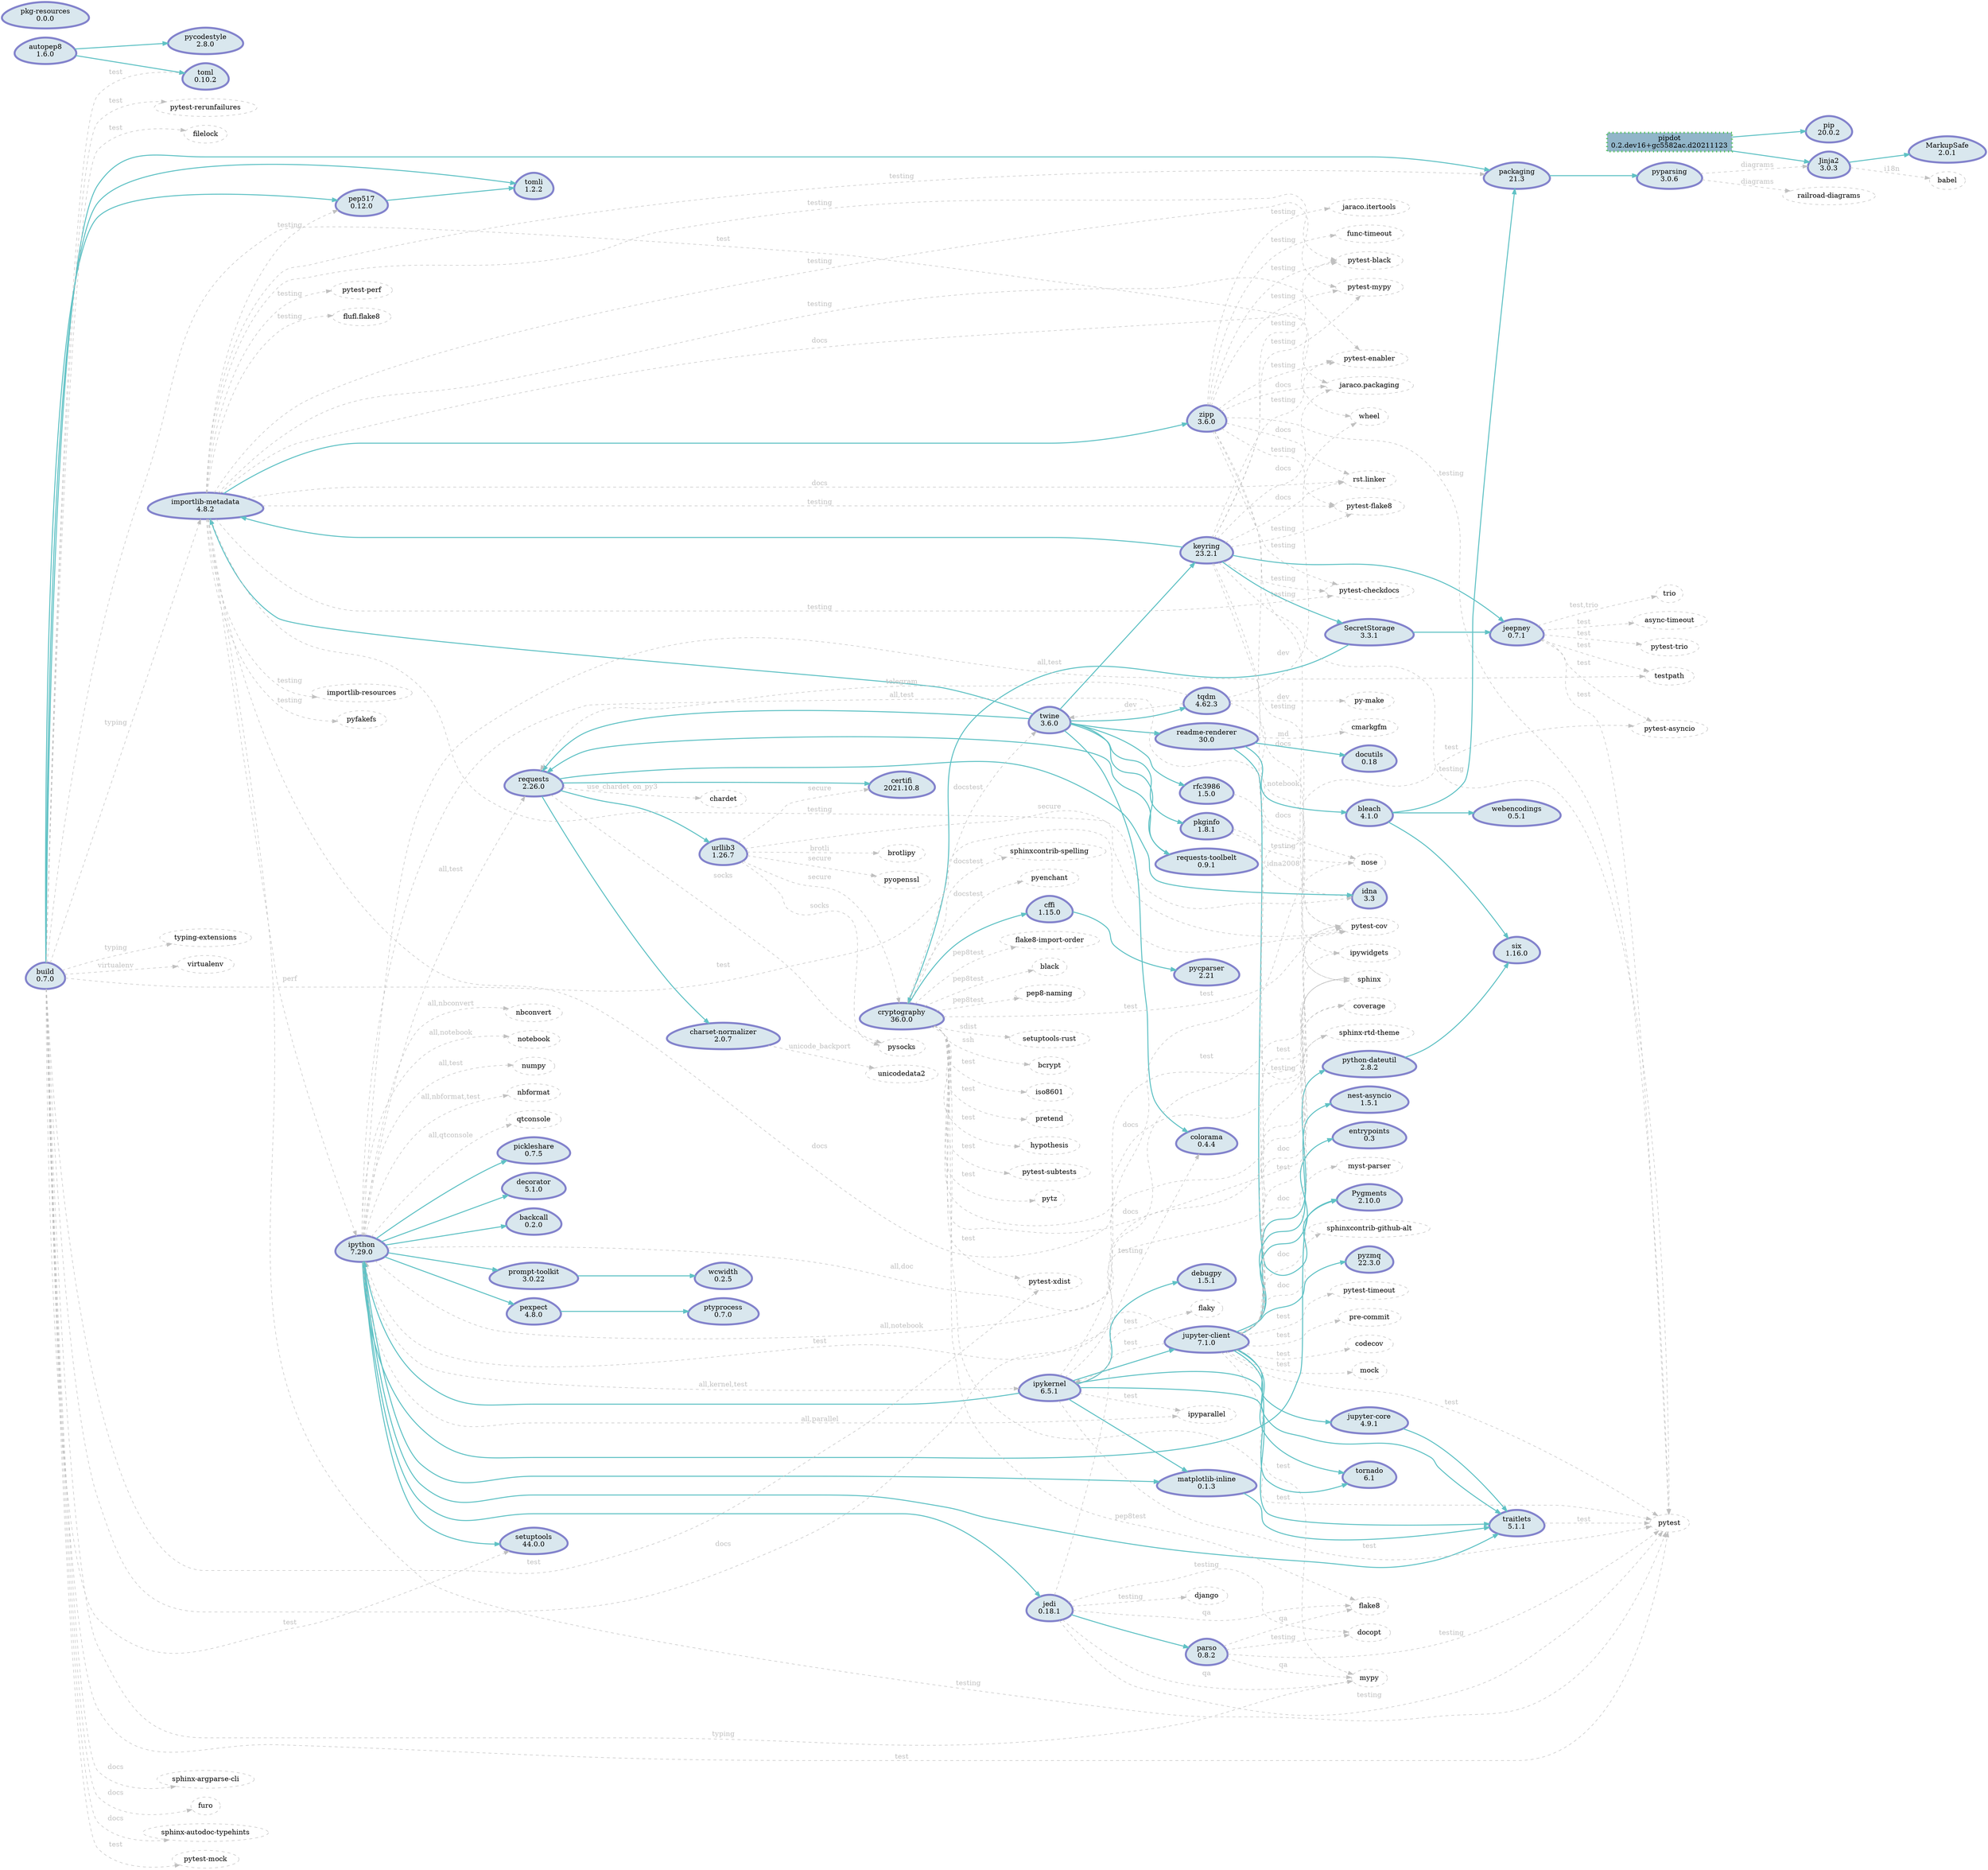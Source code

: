 digraph {
    rankdir = "LR";

    node [color=grey, style=dashed]
    edge [color="#61c2c5", style="filled,setlinewidth(2)"]

subgraph {
        node [
            shape=box,
            color="#51bf5b",
            fillcolor="#91b5c9",
            style="dotted,filled,setlinewidth(4)"
        ];
        "pipdot" [
            label="pipdot\n0.2.dev16+gc5582ac.d20211123"
        ];
    }

    subgraph {
        node [
            shape=egg,
            color="#8383cc",
            fillcolor="#d9e7ee",
            style="filled,setlinewidth(4)"
        ];
        "zipp" [
            label="zipp\n3.6.0"
        ];
        "webencodings" [
            label="webencodings\n0.5.1"
        ];
        "wcwidth" [
            label="wcwidth\n0.2.5"
        ];
        "urllib3" [
            label="urllib3\n1.26.7"
        ];
        "twine" [
            label="twine\n3.6.0"
        ];
        "traitlets" [
            label="traitlets\n5.1.1"
        ];
        "tqdm" [
            label="tqdm\n4.62.3"
        ];
        "tornado" [
            label="tornado\n6.1"
        ];
        "tomli" [
            label="tomli\n1.2.2"
        ];
        "toml" [
            label="toml\n0.10.2"
        ];
        "six" [
            label="six\n1.16.0"
        ];
        "setuptools" [
            label="setuptools\n44.0.0"
        ];
        "secretstorage" [
            label="SecretStorage\n3.3.1"
        ];
        "rfc3986" [
            label="rfc3986\n1.5.0"
        ];
        "requests" [
            label="requests\n2.26.0"
        ];
        "requests-toolbelt" [
            label="requests-toolbelt\n0.9.1"
        ];
        "readme-renderer" [
            label="readme-renderer\n30.0"
        ];
        "pyzmq" [
            label="pyzmq\n22.3.0"
        ];
        "python-dateutil" [
            label="python-dateutil\n2.8.2"
        ];
        "pyparsing" [
            label="pyparsing\n3.0.6"
        ];
        "pygments" [
            label="Pygments\n2.10.0"
        ];
        "pycparser" [
            label="pycparser\n2.21"
        ];
        "pycodestyle" [
            label="pycodestyle\n2.8.0"
        ];
        "ptyprocess" [
            label="ptyprocess\n0.7.0"
        ];
        "prompt-toolkit" [
            label="prompt-toolkit\n3.0.22"
        ];
        "pkginfo" [
            label="pkginfo\n1.8.1"
        ];
        "pkg-resources" [
            label="pkg-resources\n0.0.0"
        ];
        "pip" [
            label="pip\n20.0.2"
        ];
        "pickleshare" [
            label="pickleshare\n0.7.5"
        ];
        "pexpect" [
            label="pexpect\n4.8.0"
        ];
        "pep517" [
            label="pep517\n0.12.0"
        ];
        "parso" [
            label="parso\n0.8.2"
        ];
        "packaging" [
            label="packaging\n21.3"
        ];
        "nest-asyncio" [
            label="nest-asyncio\n1.5.1"
        ];
        "matplotlib-inline" [
            label="matplotlib-inline\n0.1.3"
        ];
        "markupsafe" [
            label="MarkupSafe\n2.0.1"
        ];
        "keyring" [
            label="keyring\n23.2.1"
        ];
        "jupyter-core" [
            label="jupyter-core\n4.9.1"
        ];
        "jupyter-client" [
            label="jupyter-client\n7.1.0"
        ];
        "jinja2" [
            label="Jinja2\n3.0.3"
        ];
        "jeepney" [
            label="jeepney\n0.7.1"
        ];
        "jedi" [
            label="jedi\n0.18.1"
        ];
        "ipython" [
            label="ipython\n7.29.0"
        ];
        "ipykernel" [
            label="ipykernel\n6.5.1"
        ];
        "importlib-metadata" [
            label="importlib-metadata\n4.8.2"
        ];
        "idna" [
            label="idna\n3.3"
        ];
        "entrypoints" [
            label="entrypoints\n0.3"
        ];
        "docutils" [
            label="docutils\n0.18"
        ];
        "decorator" [
            label="decorator\n5.1.0"
        ];
        "debugpy" [
            label="debugpy\n1.5.1"
        ];
        "cryptography" [
            label="cryptography\n36.0.0"
        ];
        "colorama" [
            label="colorama\n0.4.4"
        ];
        "charset-normalizer" [
            label="charset-normalizer\n2.0.7"
        ];
        "cffi" [
            label="cffi\n1.15.0"
        ];
        "certifi" [
            label="certifi\n2021.10.8"
        ];
        "build" [
            label="build\n0.7.0"
        ];
        "bleach" [
            label="bleach\n4.1.0"
        ];
        "backcall" [
            label="backcall\n0.2.0"
        ];
        "autopep8" [
            label="autopep8\n1.6.0"
        ];
    }

    subgraph {
        node [
            shape=polygon,
            color="#61c2c5",
            fillcolor="#d9e7ee",
            style="filled,setlinewidth(4)"
        ];
    }

    subgraph {
        node [
            shape=septagon,
            color="#e27dd6ff",
            fillcolor="#d9e7ee",
            style="filled,setlinewidth(4)"
        ];
    }

    subgraph {
        node [
            shape=octagon,
            color="#e27dd6ff",
            fillcolor="#d9e7ee",
            style="filled,setlinewidth(4)"
        ];
    }


    "zipp" -> "jaraco.packaging" [
        color=grey,
        style=dashed,
        label="docs",
        fontcolor=grey
    ];
    "zipp" -> "sphinx" [
        color=grey,
        style=dashed,
        label="docs",
        fontcolor=grey
    ];
    "zipp" -> "rst.linker" [
        color=grey,
        style=dashed,
        label="docs",
        fontcolor=grey
    ];
    "zipp" -> "jaraco.itertools" [
        color=grey,
        style=dashed,
        label="testing",
        fontcolor=grey
    ];
    "zipp" -> "pytest-checkdocs" [
        color=grey,
        style=dashed,
        label="testing",
        fontcolor=grey
    ];
    "zipp" -> "pytest-cov" [
        color=grey,
        style=dashed,
        label="testing",
        fontcolor=grey
    ];
    "zipp" -> "pytest" [
        color=grey,
        style=dashed,
        label="testing",
        fontcolor=grey
    ];
    "zipp" -> "pytest-mypy" [
        color=grey,
        style=dashed,
        label="testing",
        fontcolor=grey
    ];
    "zipp" -> "pytest-flake8" [
        color=grey,
        style=dashed,
        label="testing",
        fontcolor=grey
    ];
    "zipp" -> "func-timeout" [
        color=grey,
        style=dashed,
        label="testing",
        fontcolor=grey
    ];
    "zipp" -> "pytest-enabler" [
        color=grey,
        style=dashed,
        label="testing",
        fontcolor=grey
    ];
    "zipp" -> "pytest-black" [
        color=grey,
        style=dashed,
        label="testing",
        fontcolor=grey
    ];
    "urllib3" -> "brotlipy" [
        color=grey,
        style=dashed,
        label="brotli",
        fontcolor=grey
    ];
    "urllib3" -> "certifi" [
        color=grey,
        style=dashed,
        label="secure",
        fontcolor=grey
    ];
    "urllib3" -> "pyopenssl" [
        color=grey,
        style=dashed,
        label="secure",
        fontcolor=grey
    ];
    "urllib3" -> "cryptography" [
        color=grey,
        style=dashed,
        label="secure",
        fontcolor=grey
    ];
    "urllib3" -> "idna" [
        color=grey,
        style=dashed,
        label="secure",
        fontcolor=grey
    ];
    "urllib3" -> "pysocks" [
        color=grey,
        style=dashed,
        label="socks",
        fontcolor=grey
    ];
    "twine" -> "colorama" [
    ];
    "twine" -> "rfc3986" [
    ];
    "twine" -> "keyring" [
    ];
    "twine" -> "tqdm" [
    ];
    "twine" -> "requests-toolbelt" [
    ];
    "twine" -> "pkginfo" [
    ];
    "twine" -> "readme-renderer" [
    ];
    "twine" -> "requests" [
    ];
    "twine" -> "importlib-metadata" [
    ];
    "traitlets" -> "pytest" [
        color=grey,
        style=dashed,
        label="test",
        fontcolor=grey
    ];
    "tqdm" -> "py-make" [
        color=grey,
        style=dashed,
        label="dev",
        fontcolor=grey
    ];
    "tqdm" -> "wheel" [
        color=grey,
        style=dashed,
        label="dev",
        fontcolor=grey
    ];
    "tqdm" -> "twine" [
        color=grey,
        style=dashed,
        label="dev",
        fontcolor=grey
    ];
    "tqdm" -> "ipywidgets" [
        color=grey,
        style=dashed,
        label="notebook",
        fontcolor=grey
    ];
    "tqdm" -> "requests" [
        color=grey,
        style=dashed,
        label="telegram",
        fontcolor=grey
    ];
    "secretstorage" -> "jeepney" [
    ];
    "secretstorage" -> "cryptography" [
    ];
    "rfc3986" -> "idna" [
        color=grey,
        style=dashed,
        label="idna2008",
        fontcolor=grey
    ];
    "requests" -> "urllib3" [
    ];
    "requests" -> "idna" [
    ];
    "requests" -> "charset-normalizer" [
    ];
    "requests" -> "certifi" [
    ];
    "requests" -> "pysocks" [
        color=grey,
        style=dashed,
        label="socks",
        fontcolor=grey
    ];
    "requests" -> "chardet" [
        color=grey,
        style=dashed,
        label="use_chardet_on_py3",
        fontcolor=grey
    ];
    "requests-toolbelt" -> "requests" [
    ];
    "readme-renderer" -> "docutils" [
    ];
    "readme-renderer" -> "pygments" [
    ];
    "readme-renderer" -> "bleach" [
    ];
    "readme-renderer" -> "cmarkgfm" [
        color=grey,
        style=dashed,
        label="md",
        fontcolor=grey
    ];
    "python-dateutil" -> "six" [
    ];
    "pyparsing" -> "jinja2" [
        color=grey,
        style=dashed,
        label="diagrams",
        fontcolor=grey
    ];
    "pyparsing" -> "railroad-diagrams" [
        color=grey,
        style=dashed,
        label="diagrams",
        fontcolor=grey
    ];
    "prompt-toolkit" -> "wcwidth" [
    ];
    "pkginfo" -> "coverage" [
        color=grey,
        style=dashed,
        label="testing",
        fontcolor=grey
    ];
    "pkginfo" -> "nose" [
        color=grey,
        style=dashed,
        label="testing",
        fontcolor=grey
    ];
    "pexpect" -> "ptyprocess" [
    ];
    "pep517" -> "tomli" [
    ];
    "parso" -> "mypy" [
        color=grey,
        style=dashed,
        label="qa",
        fontcolor=grey
    ];
    "parso" -> "flake8" [
        color=grey,
        style=dashed,
        label="qa",
        fontcolor=grey
    ];
    "parso" -> "docopt" [
        color=grey,
        style=dashed,
        label="testing",
        fontcolor=grey
    ];
    "parso" -> "pytest" [
        color=grey,
        style=dashed,
        label="testing",
        fontcolor=grey
    ];
    "packaging" -> "pyparsing" [
    ];
    "matplotlib-inline" -> "traitlets" [
    ];
    "keyring" -> "secretstorage" [
    ];
    "keyring" -> "jeepney" [
    ];
    "keyring" -> "importlib-metadata" [
    ];
    "keyring" -> "jaraco.packaging" [
        color=grey,
        style=dashed,
        label="docs",
        fontcolor=grey
    ];
    "keyring" -> "sphinx" [
        color=grey,
        style=dashed,
        label="docs",
        fontcolor=grey
    ];
    "keyring" -> "rst.linker" [
        color=grey,
        style=dashed,
        label="docs",
        fontcolor=grey
    ];
    "keyring" -> "pytest-checkdocs" [
        color=grey,
        style=dashed,
        label="testing",
        fontcolor=grey
    ];
    "keyring" -> "pytest-cov" [
        color=grey,
        style=dashed,
        label="testing",
        fontcolor=grey
    ];
    "keyring" -> "pytest" [
        color=grey,
        style=dashed,
        label="testing",
        fontcolor=grey
    ];
    "keyring" -> "pytest-mypy" [
        color=grey,
        style=dashed,
        label="testing",
        fontcolor=grey
    ];
    "keyring" -> "pytest-flake8" [
        color=grey,
        style=dashed,
        label="testing",
        fontcolor=grey
    ];
    "keyring" -> "pytest-enabler" [
        color=grey,
        style=dashed,
        label="testing",
        fontcolor=grey
    ];
    "keyring" -> "pytest-black" [
        color=grey,
        style=dashed,
        label="testing",
        fontcolor=grey
    ];
    "jupyter-core" -> "traitlets" [
    ];
    "jupyter-client" -> "nest-asyncio" [
    ];
    "jupyter-client" -> "traitlets" [
    ];
    "jupyter-client" -> "pyzmq" [
    ];
    "jupyter-client" -> "jupyter-core" [
    ];
    "jupyter-client" -> "entrypoints" [
    ];
    "jupyter-client" -> "python-dateutil" [
    ];
    "jupyter-client" -> "tornado" [
    ];
    "jupyter-client" -> "sphinx-rtd-theme" [
        color=grey,
        style=dashed,
        label="doc",
        fontcolor=grey
    ];
    "jupyter-client" -> "myst-parser" [
        color=grey,
        style=dashed,
        label="doc",
        fontcolor=grey
    ];
    "jupyter-client" -> "sphinx" [
        color=grey,
        style=dashed,
        label="doc",
        fontcolor=grey
    ];
    "jupyter-client" -> "sphinxcontrib-github-alt" [
        color=grey,
        style=dashed,
        label="doc",
        fontcolor=grey
    ];
    "jupyter-client" -> "mypy" [
        color=grey,
        style=dashed,
        label="test",
        fontcolor=grey
    ];
    "jupyter-client" -> "ipykernel" [
        color=grey,
        style=dashed,
        label="test",
        fontcolor=grey
    ];
    "jupyter-client" -> "pytest" [
        color=grey,
        style=dashed,
        label="test",
        fontcolor=grey
    ];
    "jupyter-client" -> "pytest-timeout" [
        color=grey,
        style=dashed,
        label="test",
        fontcolor=grey
    ];
    "jupyter-client" -> "coverage" [
        color=grey,
        style=dashed,
        label="test",
        fontcolor=grey
    ];
    "jupyter-client" -> "pytest-asyncio" [
        color=grey,
        style=dashed,
        label="test",
        fontcolor=grey
    ];
    "jupyter-client" -> "pre-commit" [
        color=grey,
        style=dashed,
        label="test",
        fontcolor=grey
    ];
    "jupyter-client" -> "pytest-cov" [
        color=grey,
        style=dashed,
        label="test",
        fontcolor=grey
    ];
    "jupyter-client" -> "ipython" [
        color=grey,
        style=dashed,
        label="test",
        fontcolor=grey
    ];
    "jupyter-client" -> "codecov" [
        color=grey,
        style=dashed,
        label="test",
        fontcolor=grey
    ];
    "jupyter-client" -> "mock" [
        color=grey,
        style=dashed,
        label="test",
        fontcolor=grey
    ];
    "jinja2" -> "markupsafe" [
    ];
    "jinja2" -> "babel" [
        color=grey,
        style=dashed,
        label="i18n",
        fontcolor=grey
    ];
    "jeepney" -> "pytest" [
        color=grey,
        style=dashed,
        label="test",
        fontcolor=grey
    ];
    "jeepney" -> "trio" [
        color=grey,
        style=dashed,
        label="test,trio",
        fontcolor=grey
    ];
    "jeepney" -> "pytest-asyncio" [
        color=grey,
        style=dashed,
        label="test",
        fontcolor=grey
    ];
    "jeepney" -> "async-timeout" [
        color=grey,
        style=dashed,
        label="test",
        fontcolor=grey
    ];
    "jeepney" -> "testpath" [
        color=grey,
        style=dashed,
        label="test",
        fontcolor=grey
    ];
    "jeepney" -> "pytest-trio" [
        color=grey,
        style=dashed,
        label="test",
        fontcolor=grey
    ];
    "jedi" -> "parso" [
    ];
    "jedi" -> "mypy" [
        color=grey,
        style=dashed,
        label="qa",
        fontcolor=grey
    ];
    "jedi" -> "flake8" [
        color=grey,
        style=dashed,
        label="qa",
        fontcolor=grey
    ];
    "jedi" -> "pytest" [
        color=grey,
        style=dashed,
        label="testing",
        fontcolor=grey
    ];
    "jedi" -> "colorama" [
        color=grey,
        style=dashed,
        label="testing",
        fontcolor=grey
    ];
    "jedi" -> "docopt" [
        color=grey,
        style=dashed,
        label="testing",
        fontcolor=grey
    ];
    "jedi" -> "django" [
        color=grey,
        style=dashed,
        label="testing",
        fontcolor=grey
    ];
    "ipython" -> "matplotlib-inline" [
    ];
    "ipython" -> "traitlets" [
    ];
    "ipython" -> "prompt-toolkit" [
    ];
    "ipython" -> "pexpect" [
    ];
    "ipython" -> "setuptools" [
    ];
    "ipython" -> "pygments" [
    ];
    "ipython" -> "backcall" [
    ];
    "ipython" -> "pickleshare" [
    ];
    "ipython" -> "jedi" [
    ];
    "ipython" -> "decorator" [
    ];
    "ipython" -> "nbconvert" [
        color=grey,
        style=dashed,
        label="all,nbconvert",
        fontcolor=grey
    ];
    "ipython" -> "ipywidgets" [
        color=grey,
        style=dashed,
        label="all,notebook",
        fontcolor=grey
    ];
    "ipython" -> "notebook" [
        color=grey,
        style=dashed,
        label="all,notebook",
        fontcolor=grey
    ];
    "ipython" -> "sphinx" [
        color=grey,
        style=dashed,
        label="all,doc",
        fontcolor=grey
    ];
    "ipython" -> "numpy" [
        color=grey,
        style=dashed,
        label="all,test",
        fontcolor=grey
    ];
    "ipython" -> "nose" [
        color=grey,
        style=dashed,
        label="all,test",
        fontcolor=grey
    ];
    "ipython" -> "nbformat" [
        color=grey,
        style=dashed,
        label="all,nbformat,test",
        fontcolor=grey
    ];
    "ipython" -> "qtconsole" [
        color=grey,
        style=dashed,
        label="all,qtconsole",
        fontcolor=grey
    ];
    "ipython" -> "requests" [
        color=grey,
        style=dashed,
        label="all,test",
        fontcolor=grey
    ];
    "ipython" -> "ipykernel" [
        color=grey,
        style=dashed,
        label="all,kernel,test",
        fontcolor=grey
    ];
    "ipython" -> "ipyparallel" [
        color=grey,
        style=dashed,
        label="all,parallel",
        fontcolor=grey
    ];
    "ipython" -> "testpath" [
        color=grey,
        style=dashed,
        label="all,test",
        fontcolor=grey
    ];
    "ipykernel" -> "debugpy" [
    ];
    "ipykernel" -> "matplotlib-inline" [
    ];
    "ipykernel" -> "jupyter-client" [
    ];
    "ipykernel" -> "ipython" [
    ];
    "ipykernel" -> "tornado" [
    ];
    "ipykernel" -> "traitlets" [
    ];
    "ipykernel" -> "ipyparallel" [
        color=grey,
        style=dashed,
        label="test",
        fontcolor=grey
    ];
    "ipykernel" -> "nose" [
        color=grey,
        style=dashed,
        label="test",
        fontcolor=grey
    ];
    "ipykernel" -> "pytest-cov" [
        color=grey,
        style=dashed,
        label="test",
        fontcolor=grey
    ];
    "ipykernel" -> "flaky" [
        color=grey,
        style=dashed,
        label="test",
        fontcolor=grey
    ];
    "ipykernel" -> "pytest" [
        color=grey,
        style=dashed,
        label="test",
        fontcolor=grey
    ];
    "importlib-metadata" -> "zipp" [
    ];
    "importlib-metadata" -> "jaraco.packaging" [
        color=grey,
        style=dashed,
        label="docs",
        fontcolor=grey
    ];
    "importlib-metadata" -> "sphinx" [
        color=grey,
        style=dashed,
        label="docs",
        fontcolor=grey
    ];
    "importlib-metadata" -> "rst.linker" [
        color=grey,
        style=dashed,
        label="docs",
        fontcolor=grey
    ];
    "importlib-metadata" -> "ipython" [
        color=grey,
        style=dashed,
        label="perf",
        fontcolor=grey
    ];
    "importlib-metadata" -> "packaging" [
        color=grey,
        style=dashed,
        label="testing",
        fontcolor=grey
    ];
    "importlib-metadata" -> "importlib-resources" [
        color=grey,
        style=dashed,
        label="testing",
        fontcolor=grey
    ];
    "importlib-metadata" -> "pyfakefs" [
        color=grey,
        style=dashed,
        label="testing",
        fontcolor=grey
    ];
    "importlib-metadata" -> "pytest-checkdocs" [
        color=grey,
        style=dashed,
        label="testing",
        fontcolor=grey
    ];
    "importlib-metadata" -> "pytest-cov" [
        color=grey,
        style=dashed,
        label="testing",
        fontcolor=grey
    ];
    "importlib-metadata" -> "pep517" [
        color=grey,
        style=dashed,
        label="testing",
        fontcolor=grey
    ];
    "importlib-metadata" -> "pytest-perf" [
        color=grey,
        style=dashed,
        label="testing",
        fontcolor=grey
    ];
    "importlib-metadata" -> "pytest" [
        color=grey,
        style=dashed,
        label="testing",
        fontcolor=grey
    ];
    "importlib-metadata" -> "pytest-flake8" [
        color=grey,
        style=dashed,
        label="testing",
        fontcolor=grey
    ];
    "importlib-metadata" -> "pytest-mypy" [
        color=grey,
        style=dashed,
        label="testing",
        fontcolor=grey
    ];
    "importlib-metadata" -> "flufl.flake8" [
        color=grey,
        style=dashed,
        label="testing",
        fontcolor=grey
    ];
    "importlib-metadata" -> "pytest-enabler" [
        color=grey,
        style=dashed,
        label="testing",
        fontcolor=grey
    ];
    "importlib-metadata" -> "pytest-black" [
        color=grey,
        style=dashed,
        label="testing",
        fontcolor=grey
    ];
    "cryptography" -> "cffi" [
    ];
    "cryptography" -> "sphinx" [
        color=grey,
        style=dashed,
        label="docs",
        fontcolor=grey
    ];
    "cryptography" -> "sphinx-rtd-theme" [
        color=grey,
        style=dashed,
        label="docs",
        fontcolor=grey
    ];
    "cryptography" -> "sphinxcontrib-spelling" [
        color=grey,
        style=dashed,
        label="docstest",
        fontcolor=grey
    ];
    "cryptography" -> "pyenchant" [
        color=grey,
        style=dashed,
        label="docstest",
        fontcolor=grey
    ];
    "cryptography" -> "twine" [
        color=grey,
        style=dashed,
        label="docstest",
        fontcolor=grey
    ];
    "cryptography" -> "flake8-import-order" [
        color=grey,
        style=dashed,
        label="pep8test",
        fontcolor=grey
    ];
    "cryptography" -> "flake8" [
        color=grey,
        style=dashed,
        label="pep8test",
        fontcolor=grey
    ];
    "cryptography" -> "black" [
        color=grey,
        style=dashed,
        label="pep8test",
        fontcolor=grey
    ];
    "cryptography" -> "pep8-naming" [
        color=grey,
        style=dashed,
        label="pep8test",
        fontcolor=grey
    ];
    "cryptography" -> "setuptools-rust" [
        color=grey,
        style=dashed,
        label="sdist",
        fontcolor=grey
    ];
    "cryptography" -> "bcrypt" [
        color=grey,
        style=dashed,
        label="ssh",
        fontcolor=grey
    ];
    "cryptography" -> "iso8601" [
        color=grey,
        style=dashed,
        label="test",
        fontcolor=grey
    ];
    "cryptography" -> "pretend" [
        color=grey,
        style=dashed,
        label="test",
        fontcolor=grey
    ];
    "cryptography" -> "pytest-xdist" [
        color=grey,
        style=dashed,
        label="test",
        fontcolor=grey
    ];
    "cryptography" -> "hypothesis" [
        color=grey,
        style=dashed,
        label="test",
        fontcolor=grey
    ];
    "cryptography" -> "pytest-cov" [
        color=grey,
        style=dashed,
        label="test",
        fontcolor=grey
    ];
    "cryptography" -> "pytest-subtests" [
        color=grey,
        style=dashed,
        label="test",
        fontcolor=grey
    ];
    "cryptography" -> "pytest" [
        color=grey,
        style=dashed,
        label="test",
        fontcolor=grey
    ];
    "cryptography" -> "pytz" [
        color=grey,
        style=dashed,
        label="test",
        fontcolor=grey
    ];
    "charset-normalizer" -> "unicodedata2" [
        color=grey,
        style=dashed,
        label="unicode_backport",
        fontcolor=grey
    ];
    "cffi" -> "pycparser" [
    ];
    "build" -> "packaging" [
    ];
    "build" -> "pep517" [
    ];
    "build" -> "tomli" [
    ];
    "build" -> "sphinx-argparse-cli" [
        color=grey,
        style=dashed,
        label="docs",
        fontcolor=grey
    ];
    "build" -> "sphinx" [
        color=grey,
        style=dashed,
        label="docs",
        fontcolor=grey
    ];
    "build" -> "furo" [
        color=grey,
        style=dashed,
        label="docs",
        fontcolor=grey
    ];
    "build" -> "sphinx-autodoc-typehints" [
        color=grey,
        style=dashed,
        label="docs",
        fontcolor=grey
    ];
    "build" -> "pytest" [
        color=grey,
        style=dashed,
        label="test",
        fontcolor=grey
    ];
    "build" -> "pytest-mock" [
        color=grey,
        style=dashed,
        label="test",
        fontcolor=grey
    ];
    "build" -> "pytest-rerunfailures" [
        color=grey,
        style=dashed,
        label="test",
        fontcolor=grey
    ];
    "build" -> "filelock" [
        color=grey,
        style=dashed,
        label="test",
        fontcolor=grey
    ];
    "build" -> "pytest-xdist" [
        color=grey,
        style=dashed,
        label="test",
        fontcolor=grey
    ];
    "build" -> "pytest-cov" [
        color=grey,
        style=dashed,
        label="test",
        fontcolor=grey
    ];
    "build" -> "setuptools" [
        color=grey,
        style=dashed,
        label="test",
        fontcolor=grey
    ];
    "build" -> "wheel" [
        color=grey,
        style=dashed,
        label="test",
        fontcolor=grey
    ];
    "build" -> "toml" [
        color=grey,
        style=dashed,
        label="test",
        fontcolor=grey
    ];
    "build" -> "importlib-metadata" [
        color=grey,
        style=dashed,
        label="typing",
        fontcolor=grey
    ];
    "build" -> "mypy" [
        color=grey,
        style=dashed,
        label="typing",
        fontcolor=grey
    ];
    "build" -> "typing-extensions" [
        color=grey,
        style=dashed,
        label="typing",
        fontcolor=grey
    ];
    "build" -> "virtualenv" [
        color=grey,
        style=dashed,
        label="virtualenv",
        fontcolor=grey
    ];
    "bleach" -> "six" [
    ];
    "bleach" -> "webencodings" [
    ];
    "bleach" -> "packaging" [
    ];
    "autopep8" -> "toml" [
    ];
    "autopep8" -> "pycodestyle" [
    ];
    "pipdot" -> "pip" [
    ];
    "pipdot" -> "jinja2" [
    ];

}